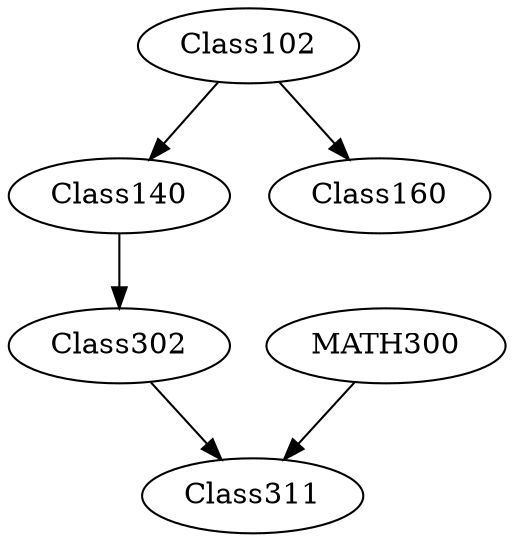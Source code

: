 digraph{
Class102 -> Class140 ;
Class102 -> Class160 ;
Class140 -> Class302 ;
MATH300 -> Class311 ;
Class302 -> Class311 ;
}